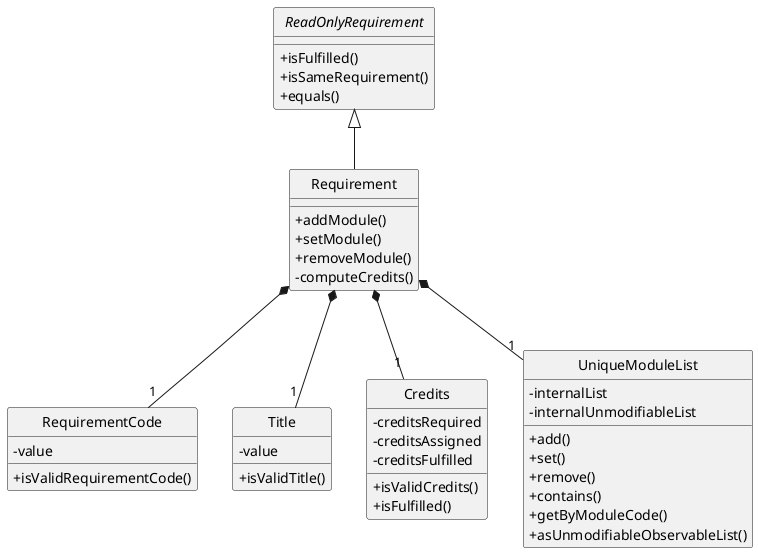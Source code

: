 @startuml
hide circle
skinparam classAttributeIconSize 0

interface ReadOnlyRequirement {
    +isFulfilled()
    +isSameRequirement()
    +equals()
}

class Requirement {
    +addModule()
    +setModule()
    +removeModule()
    -computeCredits()
}

class RequirementCode {
    -value
    +isValidRequirementCode()
}

class Title {
    -value
    +isValidTitle()
}

class Credits {
    -creditsRequired
    -creditsAssigned
    -creditsFulfilled
    +isValidCredits()
    +isFulfilled()
}

class UniqueModuleList {
    -internalList
    -internalUnmodifiableList
    +add()
    +set()
    +remove()
    +contains()
    +getByModuleCode()
    +asUnmodifiableObservableList()
}

ReadOnlyRequirement <|-- Requirement
Requirement *-- "1" RequirementCode
Requirement *-- "1" Title
Requirement *-- "1" Credits
Requirement *-- "1" UniqueModuleList
@enduml
